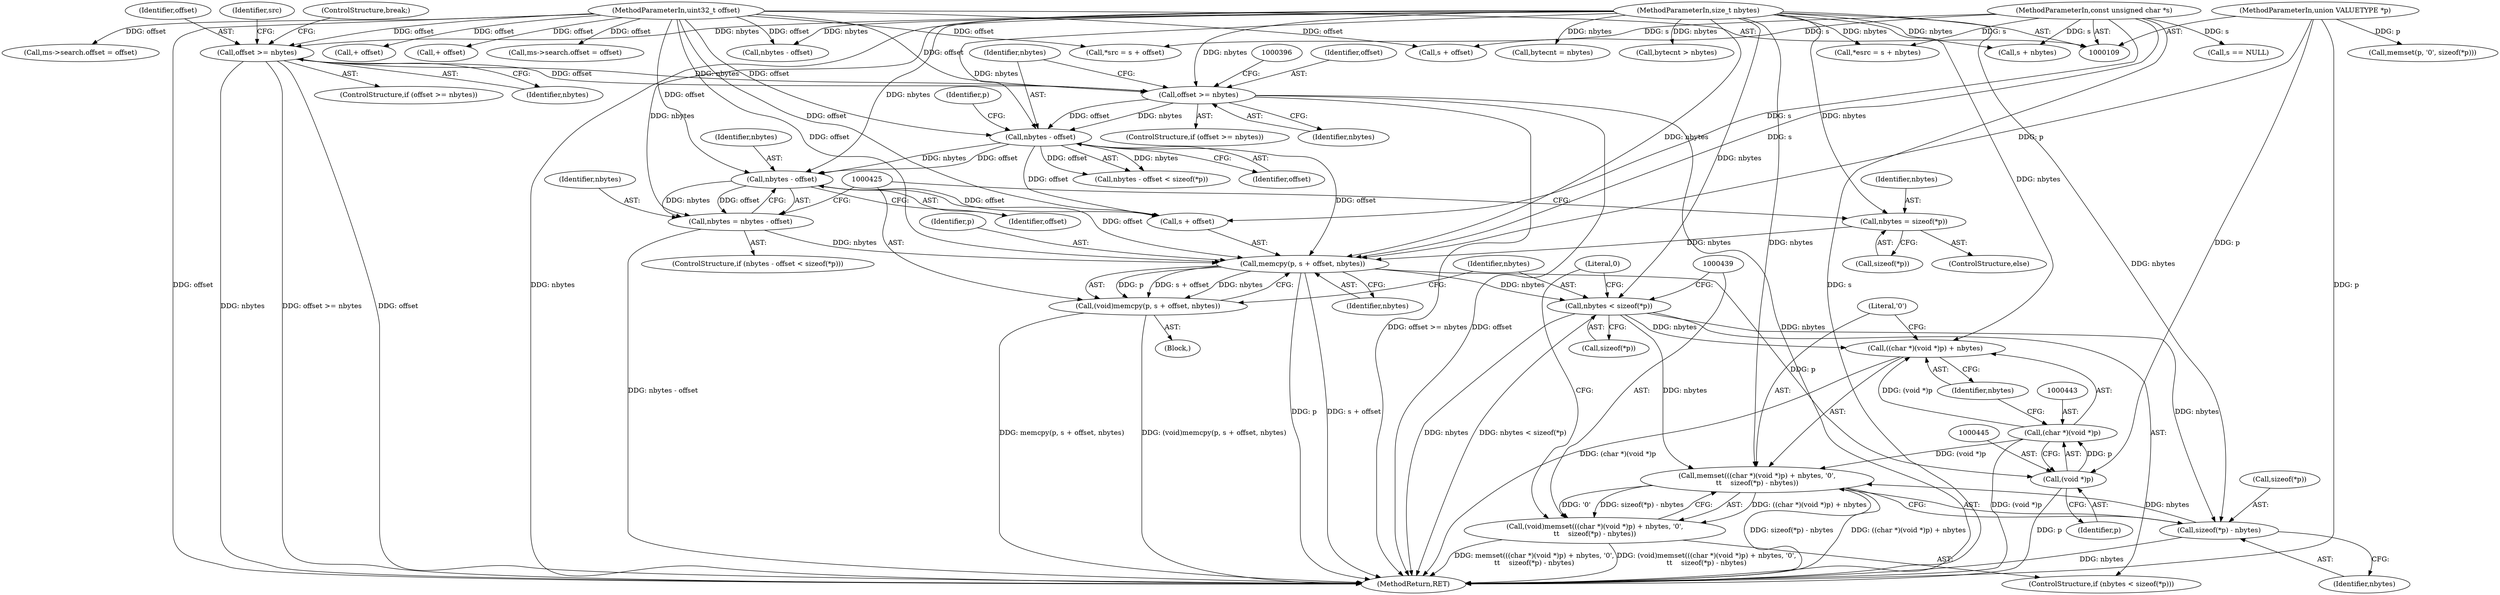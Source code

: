 digraph "0_file_4a284c89d6ef11aca34da65da7d673050a5ea320_3@API" {
"1000426" [label="(Call,memcpy(p, s + offset, nbytes))"];
"1000111" [label="(MethodParameterIn,union VALUETYPE *p)"];
"1000114" [label="(MethodParameterIn,const unsigned char *s)"];
"1000407" [label="(Call,nbytes - offset)"];
"1000391" [label="(Call,offset >= nbytes)"];
"1000327" [label="(Call,offset >= nbytes)"];
"1000115" [label="(MethodParameterIn,uint32_t offset)"];
"1000116" [label="(MethodParameterIn,size_t nbytes)"];
"1000415" [label="(Call,nbytes - offset)"];
"1000419" [label="(Call,nbytes = sizeof(*p))"];
"1000413" [label="(Call,nbytes = nbytes - offset)"];
"1000424" [label="(Call,(void)memcpy(p, s + offset, nbytes))"];
"1000433" [label="(Call,nbytes < sizeof(*p))"];
"1000440" [label="(Call,memset(((char *)(void *)p) + nbytes, '\0',\n\t\t    sizeof(*p) - nbytes))"];
"1000438" [label="(Call,(void)memset(((char *)(void *)p) + nbytes, '\0',\n\t\t    sizeof(*p) - nbytes))"];
"1000441" [label="(Call,((char *)(void *)p) + nbytes)"];
"1000449" [label="(Call,sizeof(*p) - nbytes)"];
"1000444" [label="(Call,(void *)p)"];
"1000442" [label="(Call,(char *)(void *)p)"];
"1000434" [label="(Identifier,nbytes)"];
"1000128" [label="(Call,+ offset)"];
"1000220" [label="(Call,+ offset)"];
"1000447" [label="(Identifier,nbytes)"];
"1000269" [label="(Call,ms->search.offset = offset)"];
"1000333" [label="(Identifier,src)"];
"1000448" [label="(Literal,'\0')"];
"1000438" [label="(Call,(void)memset(((char *)(void *)p) + nbytes, '\0',\n\t\t    sizeof(*p) - nbytes))"];
"1000217" [label="(Call,bytecnt = nbytes)"];
"1000414" [label="(Identifier,nbytes)"];
"1000440" [label="(Call,memset(((char *)(void *)p) + nbytes, '\0',\n\t\t    sizeof(*p) - nbytes))"];
"1000450" [label="(Call,sizeof(*p))"];
"1000416" [label="(Identifier,nbytes)"];
"1000390" [label="(ControlStructure,if (offset >= nbytes))"];
"1000330" [label="(ControlStructure,break;)"];
"1000426" [label="(Call,memcpy(p, s + offset, nbytes))"];
"1000441" [label="(Call,((char *)(void *)p) + nbytes)"];
"1000446" [label="(Identifier,p)"];
"1000328" [label="(Identifier,offset)"];
"1000409" [label="(Identifier,offset)"];
"1000327" [label="(Call,offset >= nbytes)"];
"1000139" [label="(Call,ms->search.offset = offset)"];
"1000413" [label="(Call,nbytes = nbytes - offset)"];
"1000432" [label="(ControlStructure,if (nbytes < sizeof(*p)))"];
"1000397" [label="(Call,memset(p, '\0', sizeof(*p)))"];
"1000453" [label="(Identifier,nbytes)"];
"1000419" [label="(Call,nbytes = sizeof(*p))"];
"1000433" [label="(Call,nbytes < sizeof(*p))"];
"1000159" [label="(Call,s == NULL)"];
"1000427" [label="(Identifier,p)"];
"1000408" [label="(Identifier,nbytes)"];
"1000406" [label="(Call,nbytes - offset < sizeof(*p))"];
"1000444" [label="(Call,(void *)p)"];
"1000405" [label="(ControlStructure,if (nbytes - offset < sizeof(*p)))"];
"1000435" [label="(Call,sizeof(*p))"];
"1000442" [label="(Call,(char *)(void *)p)"];
"1000295" [label="(Call,*esrc = s + nbytes)"];
"1000449" [label="(Call,sizeof(*p) - nbytes)"];
"1000116" [label="(MethodParameterIn,size_t nbytes)"];
"1000424" [label="(Call,(void)memcpy(p, s + offset, nbytes))"];
"1000289" [label="(Call,*src = s + offset)"];
"1000326" [label="(ControlStructure,if (offset >= nbytes))"];
"1000329" [label="(Identifier,nbytes)"];
"1000428" [label="(Call,s + offset)"];
"1000412" [label="(Identifier,p)"];
"1000118" [label="(Block,)"];
"1000392" [label="(Identifier,offset)"];
"1000291" [label="(Call,s + offset)"];
"1000115" [label="(MethodParameterIn,uint32_t offset)"];
"1000455" [label="(Literal,0)"];
"1000456" [label="(MethodReturn,RET)"];
"1000114" [label="(MethodParameterIn,const unsigned char *s)"];
"1000393" [label="(Identifier,nbytes)"];
"1000420" [label="(Identifier,nbytes)"];
"1000431" [label="(Identifier,nbytes)"];
"1000407" [label="(Call,nbytes - offset)"];
"1000136" [label="(Call,nbytes - offset)"];
"1000297" [label="(Call,s + nbytes)"];
"1000391" [label="(Call,offset >= nbytes)"];
"1000417" [label="(Identifier,offset)"];
"1000214" [label="(Call,bytecnt > nbytes)"];
"1000415" [label="(Call,nbytes - offset)"];
"1000111" [label="(MethodParameterIn,union VALUETYPE *p)"];
"1000421" [label="(Call,sizeof(*p))"];
"1000418" [label="(ControlStructure,else)"];
"1000426" -> "1000424"  [label="AST: "];
"1000426" -> "1000431"  [label="CFG: "];
"1000427" -> "1000426"  [label="AST: "];
"1000428" -> "1000426"  [label="AST: "];
"1000431" -> "1000426"  [label="AST: "];
"1000424" -> "1000426"  [label="CFG: "];
"1000426" -> "1000456"  [label="DDG: p"];
"1000426" -> "1000456"  [label="DDG: s + offset"];
"1000426" -> "1000424"  [label="DDG: p"];
"1000426" -> "1000424"  [label="DDG: s + offset"];
"1000426" -> "1000424"  [label="DDG: nbytes"];
"1000111" -> "1000426"  [label="DDG: p"];
"1000114" -> "1000426"  [label="DDG: s"];
"1000407" -> "1000426"  [label="DDG: offset"];
"1000415" -> "1000426"  [label="DDG: offset"];
"1000115" -> "1000426"  [label="DDG: offset"];
"1000419" -> "1000426"  [label="DDG: nbytes"];
"1000413" -> "1000426"  [label="DDG: nbytes"];
"1000116" -> "1000426"  [label="DDG: nbytes"];
"1000426" -> "1000433"  [label="DDG: nbytes"];
"1000426" -> "1000444"  [label="DDG: p"];
"1000111" -> "1000109"  [label="AST: "];
"1000111" -> "1000456"  [label="DDG: p"];
"1000111" -> "1000397"  [label="DDG: p"];
"1000111" -> "1000444"  [label="DDG: p"];
"1000114" -> "1000109"  [label="AST: "];
"1000114" -> "1000456"  [label="DDG: s"];
"1000114" -> "1000159"  [label="DDG: s"];
"1000114" -> "1000289"  [label="DDG: s"];
"1000114" -> "1000291"  [label="DDG: s"];
"1000114" -> "1000295"  [label="DDG: s"];
"1000114" -> "1000297"  [label="DDG: s"];
"1000114" -> "1000428"  [label="DDG: s"];
"1000407" -> "1000406"  [label="AST: "];
"1000407" -> "1000409"  [label="CFG: "];
"1000408" -> "1000407"  [label="AST: "];
"1000409" -> "1000407"  [label="AST: "];
"1000412" -> "1000407"  [label="CFG: "];
"1000407" -> "1000406"  [label="DDG: nbytes"];
"1000407" -> "1000406"  [label="DDG: offset"];
"1000391" -> "1000407"  [label="DDG: nbytes"];
"1000391" -> "1000407"  [label="DDG: offset"];
"1000116" -> "1000407"  [label="DDG: nbytes"];
"1000115" -> "1000407"  [label="DDG: offset"];
"1000407" -> "1000415"  [label="DDG: nbytes"];
"1000407" -> "1000415"  [label="DDG: offset"];
"1000407" -> "1000428"  [label="DDG: offset"];
"1000391" -> "1000390"  [label="AST: "];
"1000391" -> "1000393"  [label="CFG: "];
"1000392" -> "1000391"  [label="AST: "];
"1000393" -> "1000391"  [label="AST: "];
"1000396" -> "1000391"  [label="CFG: "];
"1000408" -> "1000391"  [label="CFG: "];
"1000391" -> "1000456"  [label="DDG: offset"];
"1000391" -> "1000456"  [label="DDG: nbytes"];
"1000391" -> "1000456"  [label="DDG: offset >= nbytes"];
"1000327" -> "1000391"  [label="DDG: offset"];
"1000327" -> "1000391"  [label="DDG: nbytes"];
"1000115" -> "1000391"  [label="DDG: offset"];
"1000116" -> "1000391"  [label="DDG: nbytes"];
"1000327" -> "1000326"  [label="AST: "];
"1000327" -> "1000329"  [label="CFG: "];
"1000328" -> "1000327"  [label="AST: "];
"1000329" -> "1000327"  [label="AST: "];
"1000330" -> "1000327"  [label="CFG: "];
"1000333" -> "1000327"  [label="CFG: "];
"1000327" -> "1000456"  [label="DDG: offset"];
"1000327" -> "1000456"  [label="DDG: nbytes"];
"1000327" -> "1000456"  [label="DDG: offset >= nbytes"];
"1000115" -> "1000327"  [label="DDG: offset"];
"1000116" -> "1000327"  [label="DDG: nbytes"];
"1000115" -> "1000109"  [label="AST: "];
"1000115" -> "1000456"  [label="DDG: offset"];
"1000115" -> "1000128"  [label="DDG: offset"];
"1000115" -> "1000136"  [label="DDG: offset"];
"1000115" -> "1000139"  [label="DDG: offset"];
"1000115" -> "1000220"  [label="DDG: offset"];
"1000115" -> "1000269"  [label="DDG: offset"];
"1000115" -> "1000289"  [label="DDG: offset"];
"1000115" -> "1000291"  [label="DDG: offset"];
"1000115" -> "1000415"  [label="DDG: offset"];
"1000115" -> "1000428"  [label="DDG: offset"];
"1000116" -> "1000109"  [label="AST: "];
"1000116" -> "1000456"  [label="DDG: nbytes"];
"1000116" -> "1000136"  [label="DDG: nbytes"];
"1000116" -> "1000214"  [label="DDG: nbytes"];
"1000116" -> "1000217"  [label="DDG: nbytes"];
"1000116" -> "1000295"  [label="DDG: nbytes"];
"1000116" -> "1000297"  [label="DDG: nbytes"];
"1000116" -> "1000413"  [label="DDG: nbytes"];
"1000116" -> "1000415"  [label="DDG: nbytes"];
"1000116" -> "1000419"  [label="DDG: nbytes"];
"1000116" -> "1000433"  [label="DDG: nbytes"];
"1000116" -> "1000440"  [label="DDG: nbytes"];
"1000116" -> "1000441"  [label="DDG: nbytes"];
"1000116" -> "1000449"  [label="DDG: nbytes"];
"1000415" -> "1000413"  [label="AST: "];
"1000415" -> "1000417"  [label="CFG: "];
"1000416" -> "1000415"  [label="AST: "];
"1000417" -> "1000415"  [label="AST: "];
"1000413" -> "1000415"  [label="CFG: "];
"1000415" -> "1000413"  [label="DDG: nbytes"];
"1000415" -> "1000413"  [label="DDG: offset"];
"1000415" -> "1000428"  [label="DDG: offset"];
"1000419" -> "1000418"  [label="AST: "];
"1000419" -> "1000421"  [label="CFG: "];
"1000420" -> "1000419"  [label="AST: "];
"1000421" -> "1000419"  [label="AST: "];
"1000425" -> "1000419"  [label="CFG: "];
"1000413" -> "1000405"  [label="AST: "];
"1000414" -> "1000413"  [label="AST: "];
"1000425" -> "1000413"  [label="CFG: "];
"1000413" -> "1000456"  [label="DDG: nbytes - offset"];
"1000424" -> "1000118"  [label="AST: "];
"1000425" -> "1000424"  [label="AST: "];
"1000434" -> "1000424"  [label="CFG: "];
"1000424" -> "1000456"  [label="DDG: memcpy(p, s + offset, nbytes)"];
"1000424" -> "1000456"  [label="DDG: (void)memcpy(p, s + offset, nbytes)"];
"1000433" -> "1000432"  [label="AST: "];
"1000433" -> "1000435"  [label="CFG: "];
"1000434" -> "1000433"  [label="AST: "];
"1000435" -> "1000433"  [label="AST: "];
"1000439" -> "1000433"  [label="CFG: "];
"1000455" -> "1000433"  [label="CFG: "];
"1000433" -> "1000456"  [label="DDG: nbytes"];
"1000433" -> "1000456"  [label="DDG: nbytes < sizeof(*p)"];
"1000433" -> "1000440"  [label="DDG: nbytes"];
"1000433" -> "1000441"  [label="DDG: nbytes"];
"1000433" -> "1000449"  [label="DDG: nbytes"];
"1000440" -> "1000438"  [label="AST: "];
"1000440" -> "1000449"  [label="CFG: "];
"1000441" -> "1000440"  [label="AST: "];
"1000448" -> "1000440"  [label="AST: "];
"1000449" -> "1000440"  [label="AST: "];
"1000438" -> "1000440"  [label="CFG: "];
"1000440" -> "1000456"  [label="DDG: sizeof(*p) - nbytes"];
"1000440" -> "1000456"  [label="DDG: ((char *)(void *)p) + nbytes"];
"1000440" -> "1000438"  [label="DDG: ((char *)(void *)p) + nbytes"];
"1000440" -> "1000438"  [label="DDG: '\0'"];
"1000440" -> "1000438"  [label="DDG: sizeof(*p) - nbytes"];
"1000442" -> "1000440"  [label="DDG: (void *)p"];
"1000449" -> "1000440"  [label="DDG: nbytes"];
"1000438" -> "1000432"  [label="AST: "];
"1000439" -> "1000438"  [label="AST: "];
"1000455" -> "1000438"  [label="CFG: "];
"1000438" -> "1000456"  [label="DDG: memset(((char *)(void *)p) + nbytes, '\0',\n\t\t    sizeof(*p) - nbytes)"];
"1000438" -> "1000456"  [label="DDG: (void)memset(((char *)(void *)p) + nbytes, '\0',\n\t\t    sizeof(*p) - nbytes)"];
"1000441" -> "1000447"  [label="CFG: "];
"1000442" -> "1000441"  [label="AST: "];
"1000447" -> "1000441"  [label="AST: "];
"1000448" -> "1000441"  [label="CFG: "];
"1000441" -> "1000456"  [label="DDG: (char *)(void *)p"];
"1000442" -> "1000441"  [label="DDG: (void *)p"];
"1000449" -> "1000453"  [label="CFG: "];
"1000450" -> "1000449"  [label="AST: "];
"1000453" -> "1000449"  [label="AST: "];
"1000449" -> "1000456"  [label="DDG: nbytes"];
"1000444" -> "1000442"  [label="AST: "];
"1000444" -> "1000446"  [label="CFG: "];
"1000445" -> "1000444"  [label="AST: "];
"1000446" -> "1000444"  [label="AST: "];
"1000442" -> "1000444"  [label="CFG: "];
"1000444" -> "1000456"  [label="DDG: p"];
"1000444" -> "1000442"  [label="DDG: p"];
"1000443" -> "1000442"  [label="AST: "];
"1000447" -> "1000442"  [label="CFG: "];
"1000442" -> "1000456"  [label="DDG: (void *)p"];
}
